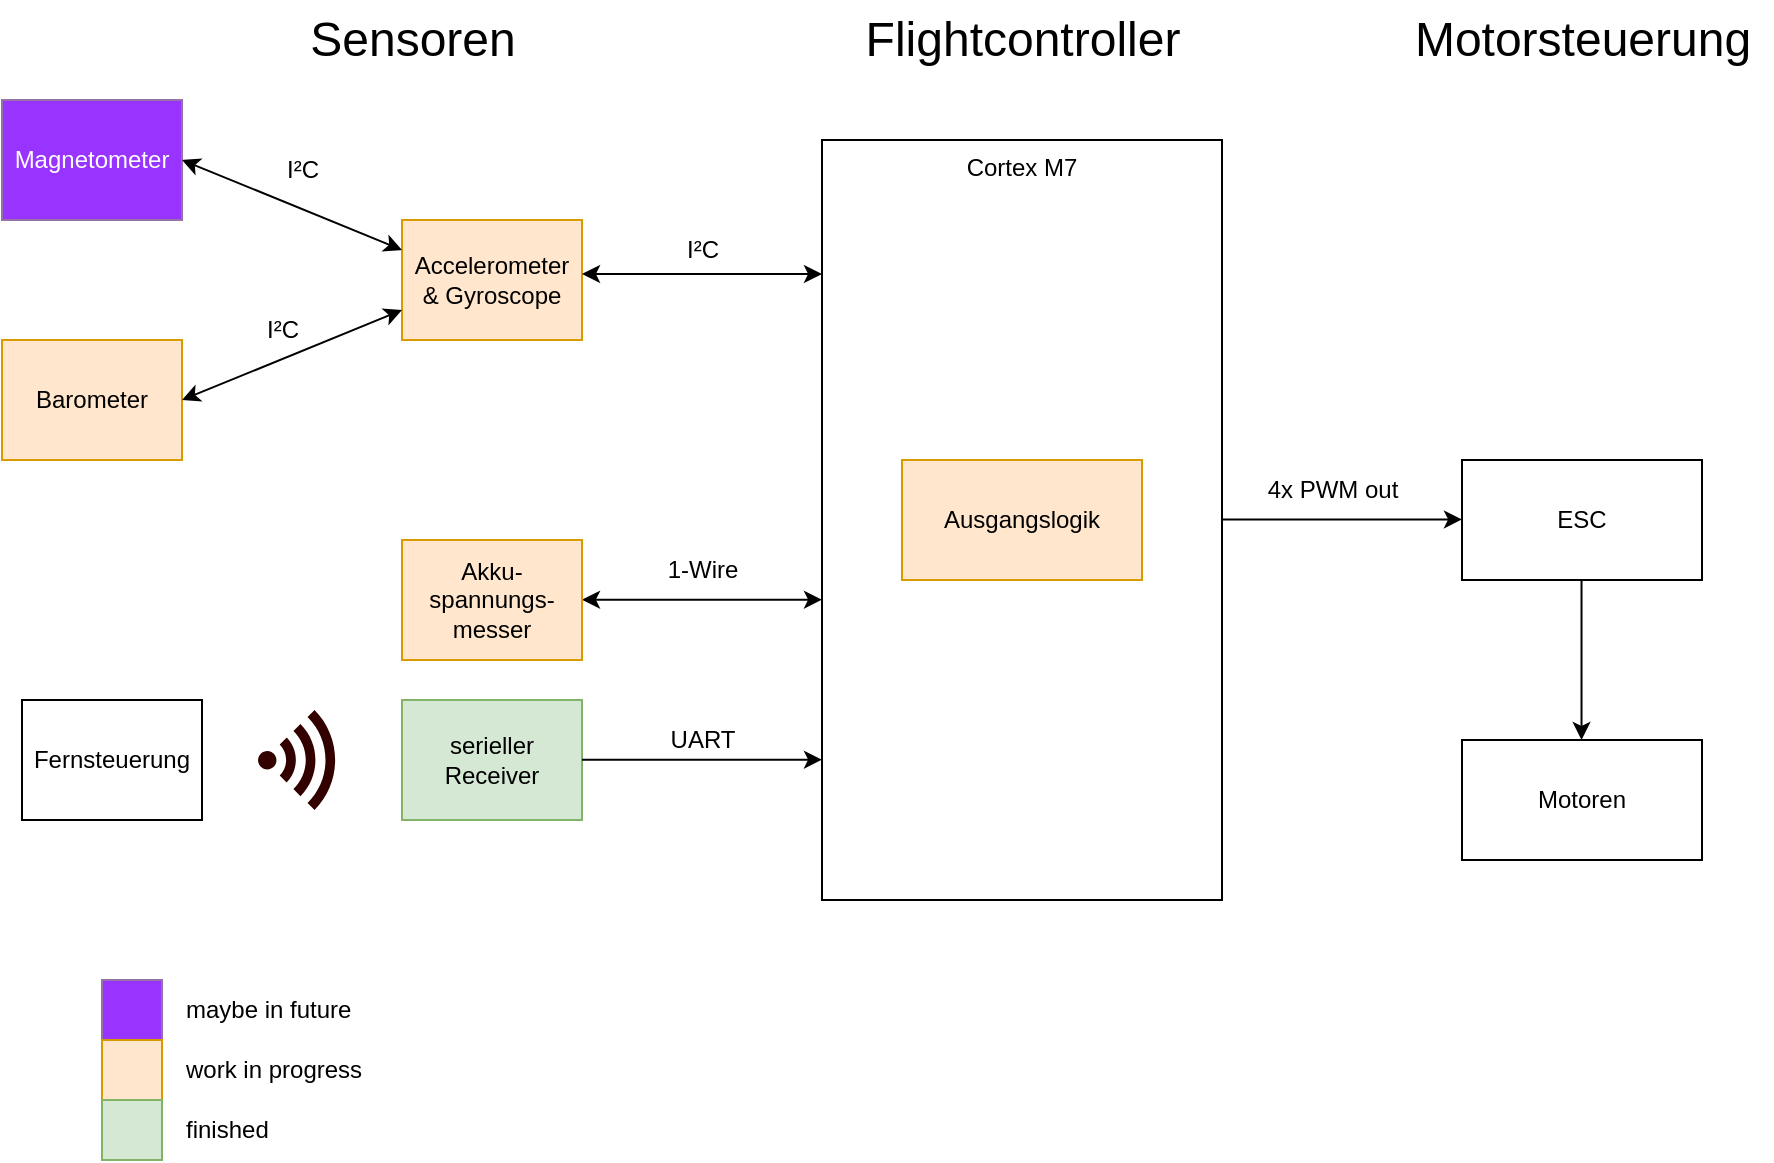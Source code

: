 <mxfile version="21.7.5" type="device">
  <diagram name="Seite-1" id="30u-lvfzlhw7eFi9Znjb">
    <mxGraphModel dx="1466" dy="806" grid="1" gridSize="10" guides="1" tooltips="1" connect="1" arrows="1" fold="1" page="1" pageScale="1" pageWidth="1169" pageHeight="827" math="0" shadow="0">
      <root>
        <mxCell id="0" />
        <mxCell id="1" parent="0" />
        <mxCell id="KPmaFu6CL5R_xPsP0XI--2" value="&lt;font style=&quot;font-size: 24px;&quot;&gt;Flightcontroller&lt;/font&gt;" style="text;html=1;align=center;verticalAlign=middle;resizable=0;points=[];autosize=1;strokeColor=none;fillColor=none;" vertex="1" parent="1">
          <mxGeometry x="530" y="40" width="180" height="40" as="geometry" />
        </mxCell>
        <mxCell id="KPmaFu6CL5R_xPsP0XI--4" value="Cortex M7" style="rounded=0;whiteSpace=wrap;html=1;verticalAlign=top;" vertex="1" parent="1">
          <mxGeometry x="520" y="110" width="200" height="380" as="geometry" />
        </mxCell>
        <mxCell id="KPmaFu6CL5R_xPsP0XI--5" value="&lt;font style=&quot;font-size: 24px;&quot;&gt;Sensoren&lt;/font&gt;" style="text;html=1;align=center;verticalAlign=middle;resizable=0;points=[];autosize=1;strokeColor=none;fillColor=none;" vertex="1" parent="1">
          <mxGeometry x="250" y="40" width="130" height="40" as="geometry" />
        </mxCell>
        <mxCell id="KPmaFu6CL5R_xPsP0XI--6" value="Accelerometer&lt;br&gt;&amp;amp; Gyroscope" style="rounded=0;whiteSpace=wrap;html=1;fillColor=#ffe6cc;strokeColor=#d79b00;" vertex="1" parent="1">
          <mxGeometry x="310" y="150" width="90" height="60" as="geometry" />
        </mxCell>
        <mxCell id="KPmaFu6CL5R_xPsP0XI--7" value="Magnetometer" style="whiteSpace=wrap;html=1;fillColor=#9933FF;strokeColor=#9673a6;fontColor=#FFFFFF;" vertex="1" parent="1">
          <mxGeometry x="110" y="90" width="90" height="60" as="geometry" />
        </mxCell>
        <mxCell id="KPmaFu6CL5R_xPsP0XI--9" value="Barometer" style="whiteSpace=wrap;html=1;fillColor=#ffe6cc;strokeColor=#d79b00;" vertex="1" parent="1">
          <mxGeometry x="110" y="210" width="90" height="60" as="geometry" />
        </mxCell>
        <mxCell id="KPmaFu6CL5R_xPsP0XI--10" value="serieller Receiver" style="whiteSpace=wrap;html=1;fillColor=#d5e8d4;strokeColor=#82b366;" vertex="1" parent="1">
          <mxGeometry x="310" y="390" width="90" height="60" as="geometry" />
        </mxCell>
        <mxCell id="KPmaFu6CL5R_xPsP0XI--11" value="Fernsteuerung" style="whiteSpace=wrap;html=1;" vertex="1" parent="1">
          <mxGeometry x="120" y="390" width="90" height="60" as="geometry" />
        </mxCell>
        <mxCell id="KPmaFu6CL5R_xPsP0XI--13" value="ESC" style="whiteSpace=wrap;html=1;" vertex="1" parent="1">
          <mxGeometry x="840" y="270" width="120" height="60" as="geometry" />
        </mxCell>
        <mxCell id="KPmaFu6CL5R_xPsP0XI--14" value="Motoren" style="whiteSpace=wrap;html=1;" vertex="1" parent="1">
          <mxGeometry x="840" y="410" width="120" height="60" as="geometry" />
        </mxCell>
        <mxCell id="KPmaFu6CL5R_xPsP0XI--16" value="" style="endArrow=classic;html=1;rounded=0;startArrow=classic;startFill=1;" edge="1" parent="1">
          <mxGeometry width="50" height="50" relative="1" as="geometry">
            <mxPoint x="400" y="177" as="sourcePoint" />
            <mxPoint x="520" y="177" as="targetPoint" />
          </mxGeometry>
        </mxCell>
        <mxCell id="KPmaFu6CL5R_xPsP0XI--19" value="I²C" style="text;html=1;align=center;verticalAlign=middle;resizable=0;points=[];autosize=1;strokeColor=none;fillColor=none;" vertex="1" parent="1">
          <mxGeometry x="440" y="150" width="40" height="30" as="geometry" />
        </mxCell>
        <mxCell id="KPmaFu6CL5R_xPsP0XI--20" value="" style="endArrow=classic;html=1;rounded=0;startArrow=classic;startFill=1;" edge="1" parent="1">
          <mxGeometry width="50" height="50" relative="1" as="geometry">
            <mxPoint x="400" y="339.83" as="sourcePoint" />
            <mxPoint x="520" y="339.83" as="targetPoint" />
          </mxGeometry>
        </mxCell>
        <mxCell id="KPmaFu6CL5R_xPsP0XI--21" value="Ausgangslogik" style="rounded=0;whiteSpace=wrap;html=1;fillColor=#ffe6cc;strokeColor=#d79b00;" vertex="1" parent="1">
          <mxGeometry x="560" y="270" width="120" height="60" as="geometry" />
        </mxCell>
        <mxCell id="KPmaFu6CL5R_xPsP0XI--22" value="" style="endArrow=classic;html=1;rounded=0;" edge="1" parent="1">
          <mxGeometry width="50" height="50" relative="1" as="geometry">
            <mxPoint x="400" y="419.83" as="sourcePoint" />
            <mxPoint x="520" y="419.83" as="targetPoint" />
          </mxGeometry>
        </mxCell>
        <mxCell id="KPmaFu6CL5R_xPsP0XI--23" value="" style="endArrow=classic;html=1;rounded=0;" edge="1" parent="1">
          <mxGeometry width="50" height="50" relative="1" as="geometry">
            <mxPoint x="720" y="299.71" as="sourcePoint" />
            <mxPoint x="840" y="299.71" as="targetPoint" />
          </mxGeometry>
        </mxCell>
        <mxCell id="KPmaFu6CL5R_xPsP0XI--24" value="4x PWM out" style="text;html=1;align=center;verticalAlign=middle;resizable=0;points=[];autosize=1;strokeColor=none;fillColor=none;" vertex="1" parent="1">
          <mxGeometry x="730" y="270" width="90" height="30" as="geometry" />
        </mxCell>
        <mxCell id="KPmaFu6CL5R_xPsP0XI--25" value="" style="endArrow=classic;html=1;rounded=0;" edge="1" parent="1">
          <mxGeometry width="50" height="50" relative="1" as="geometry">
            <mxPoint x="899.76" y="330" as="sourcePoint" />
            <mxPoint x="899.76" y="410" as="targetPoint" />
          </mxGeometry>
        </mxCell>
        <mxCell id="KPmaFu6CL5R_xPsP0XI--27" value="" style="endArrow=classic;html=1;rounded=1;exitX=1;exitY=0.5;exitDx=0;exitDy=0;entryX=0;entryY=0.25;entryDx=0;entryDy=0;startArrow=classic;startFill=1;" edge="1" parent="1" source="KPmaFu6CL5R_xPsP0XI--7" target="KPmaFu6CL5R_xPsP0XI--6">
          <mxGeometry width="50" height="50" relative="1" as="geometry">
            <mxPoint x="260" y="220" as="sourcePoint" />
            <mxPoint x="310" y="170" as="targetPoint" />
          </mxGeometry>
        </mxCell>
        <mxCell id="KPmaFu6CL5R_xPsP0XI--28" value="" style="endArrow=classic;html=1;rounded=0;exitX=1;exitY=0.5;exitDx=0;exitDy=0;entryX=0;entryY=0.75;entryDx=0;entryDy=0;startArrow=classic;startFill=1;" edge="1" parent="1" source="KPmaFu6CL5R_xPsP0XI--9" target="KPmaFu6CL5R_xPsP0XI--6">
          <mxGeometry width="50" height="50" relative="1" as="geometry">
            <mxPoint x="270" y="240" as="sourcePoint" />
            <mxPoint x="320" y="190" as="targetPoint" />
          </mxGeometry>
        </mxCell>
        <mxCell id="KPmaFu6CL5R_xPsP0XI--29" value="I²C" style="text;html=1;align=center;verticalAlign=middle;resizable=0;points=[];autosize=1;strokeColor=none;fillColor=none;" vertex="1" parent="1">
          <mxGeometry x="240" y="110" width="40" height="30" as="geometry" />
        </mxCell>
        <mxCell id="KPmaFu6CL5R_xPsP0XI--30" value="I²C" style="text;html=1;align=center;verticalAlign=middle;resizable=0;points=[];autosize=1;strokeColor=none;fillColor=none;" vertex="1" parent="1">
          <mxGeometry x="230" y="190" width="40" height="30" as="geometry" />
        </mxCell>
        <mxCell id="KPmaFu6CL5R_xPsP0XI--31" value="Akku-&lt;br&gt;spannungs-messer" style="whiteSpace=wrap;html=1;fillColor=#ffe6cc;strokeColor=#d79b00;" vertex="1" parent="1">
          <mxGeometry x="310" y="310" width="90" height="60" as="geometry" />
        </mxCell>
        <mxCell id="KPmaFu6CL5R_xPsP0XI--32" value="" style="sketch=0;aspect=fixed;pointerEvents=1;shadow=0;dashed=0;html=1;strokeColor=none;labelPosition=center;verticalLabelPosition=bottom;verticalAlign=top;align=center;fillColor=#330000;shape=mxgraph.mscae.enterprise.wireless_connection" vertex="1" parent="1">
          <mxGeometry x="238" y="395" width="42" height="50" as="geometry" />
        </mxCell>
        <mxCell id="KPmaFu6CL5R_xPsP0XI--33" value="1-Wire" style="text;html=1;align=center;verticalAlign=middle;resizable=0;points=[];autosize=1;strokeColor=none;fillColor=none;" vertex="1" parent="1">
          <mxGeometry x="430" y="310" width="60" height="30" as="geometry" />
        </mxCell>
        <mxCell id="KPmaFu6CL5R_xPsP0XI--34" value="UART" style="text;html=1;align=center;verticalAlign=middle;resizable=0;points=[];autosize=1;strokeColor=none;fillColor=none;" vertex="1" parent="1">
          <mxGeometry x="430" y="395" width="60" height="30" as="geometry" />
        </mxCell>
        <mxCell id="KPmaFu6CL5R_xPsP0XI--35" value="&lt;font style=&quot;font-size: 24px;&quot;&gt;Motorsteuerung&lt;/font&gt;" style="text;html=1;align=center;verticalAlign=middle;resizable=0;points=[];autosize=1;strokeColor=none;fillColor=none;" vertex="1" parent="1">
          <mxGeometry x="805" y="40" width="190" height="40" as="geometry" />
        </mxCell>
        <mxCell id="KPmaFu6CL5R_xPsP0XI--39" value="" style="whiteSpace=wrap;html=1;fillColor=#9933FF;strokeColor=#9673a6;fontColor=#FFFFFF;" vertex="1" parent="1">
          <mxGeometry x="160" y="530" width="30" height="30" as="geometry" />
        </mxCell>
        <mxCell id="KPmaFu6CL5R_xPsP0XI--40" value="maybe in future" style="text;html=1;align=left;verticalAlign=middle;resizable=0;points=[];autosize=1;strokeColor=none;fillColor=none;" vertex="1" parent="1">
          <mxGeometry x="200" y="530" width="110" height="30" as="geometry" />
        </mxCell>
        <mxCell id="KPmaFu6CL5R_xPsP0XI--41" value="" style="whiteSpace=wrap;html=1;fillColor=#ffe6cc;strokeColor=#d79b00;" vertex="1" parent="1">
          <mxGeometry x="160" y="560" width="30" height="30" as="geometry" />
        </mxCell>
        <mxCell id="KPmaFu6CL5R_xPsP0XI--42" value="" style="whiteSpace=wrap;html=1;fillColor=#d5e8d4;strokeColor=#82b366;" vertex="1" parent="1">
          <mxGeometry x="160" y="590" width="30" height="30" as="geometry" />
        </mxCell>
        <mxCell id="KPmaFu6CL5R_xPsP0XI--43" value="work in progress" style="text;html=1;align=left;verticalAlign=middle;resizable=0;points=[];autosize=1;strokeColor=none;fillColor=none;" vertex="1" parent="1">
          <mxGeometry x="200" y="560" width="110" height="30" as="geometry" />
        </mxCell>
        <mxCell id="KPmaFu6CL5R_xPsP0XI--44" value="finished" style="text;html=1;align=left;verticalAlign=middle;resizable=0;points=[];autosize=1;strokeColor=none;fillColor=none;" vertex="1" parent="1">
          <mxGeometry x="200" y="590" width="60" height="30" as="geometry" />
        </mxCell>
      </root>
    </mxGraphModel>
  </diagram>
</mxfile>
